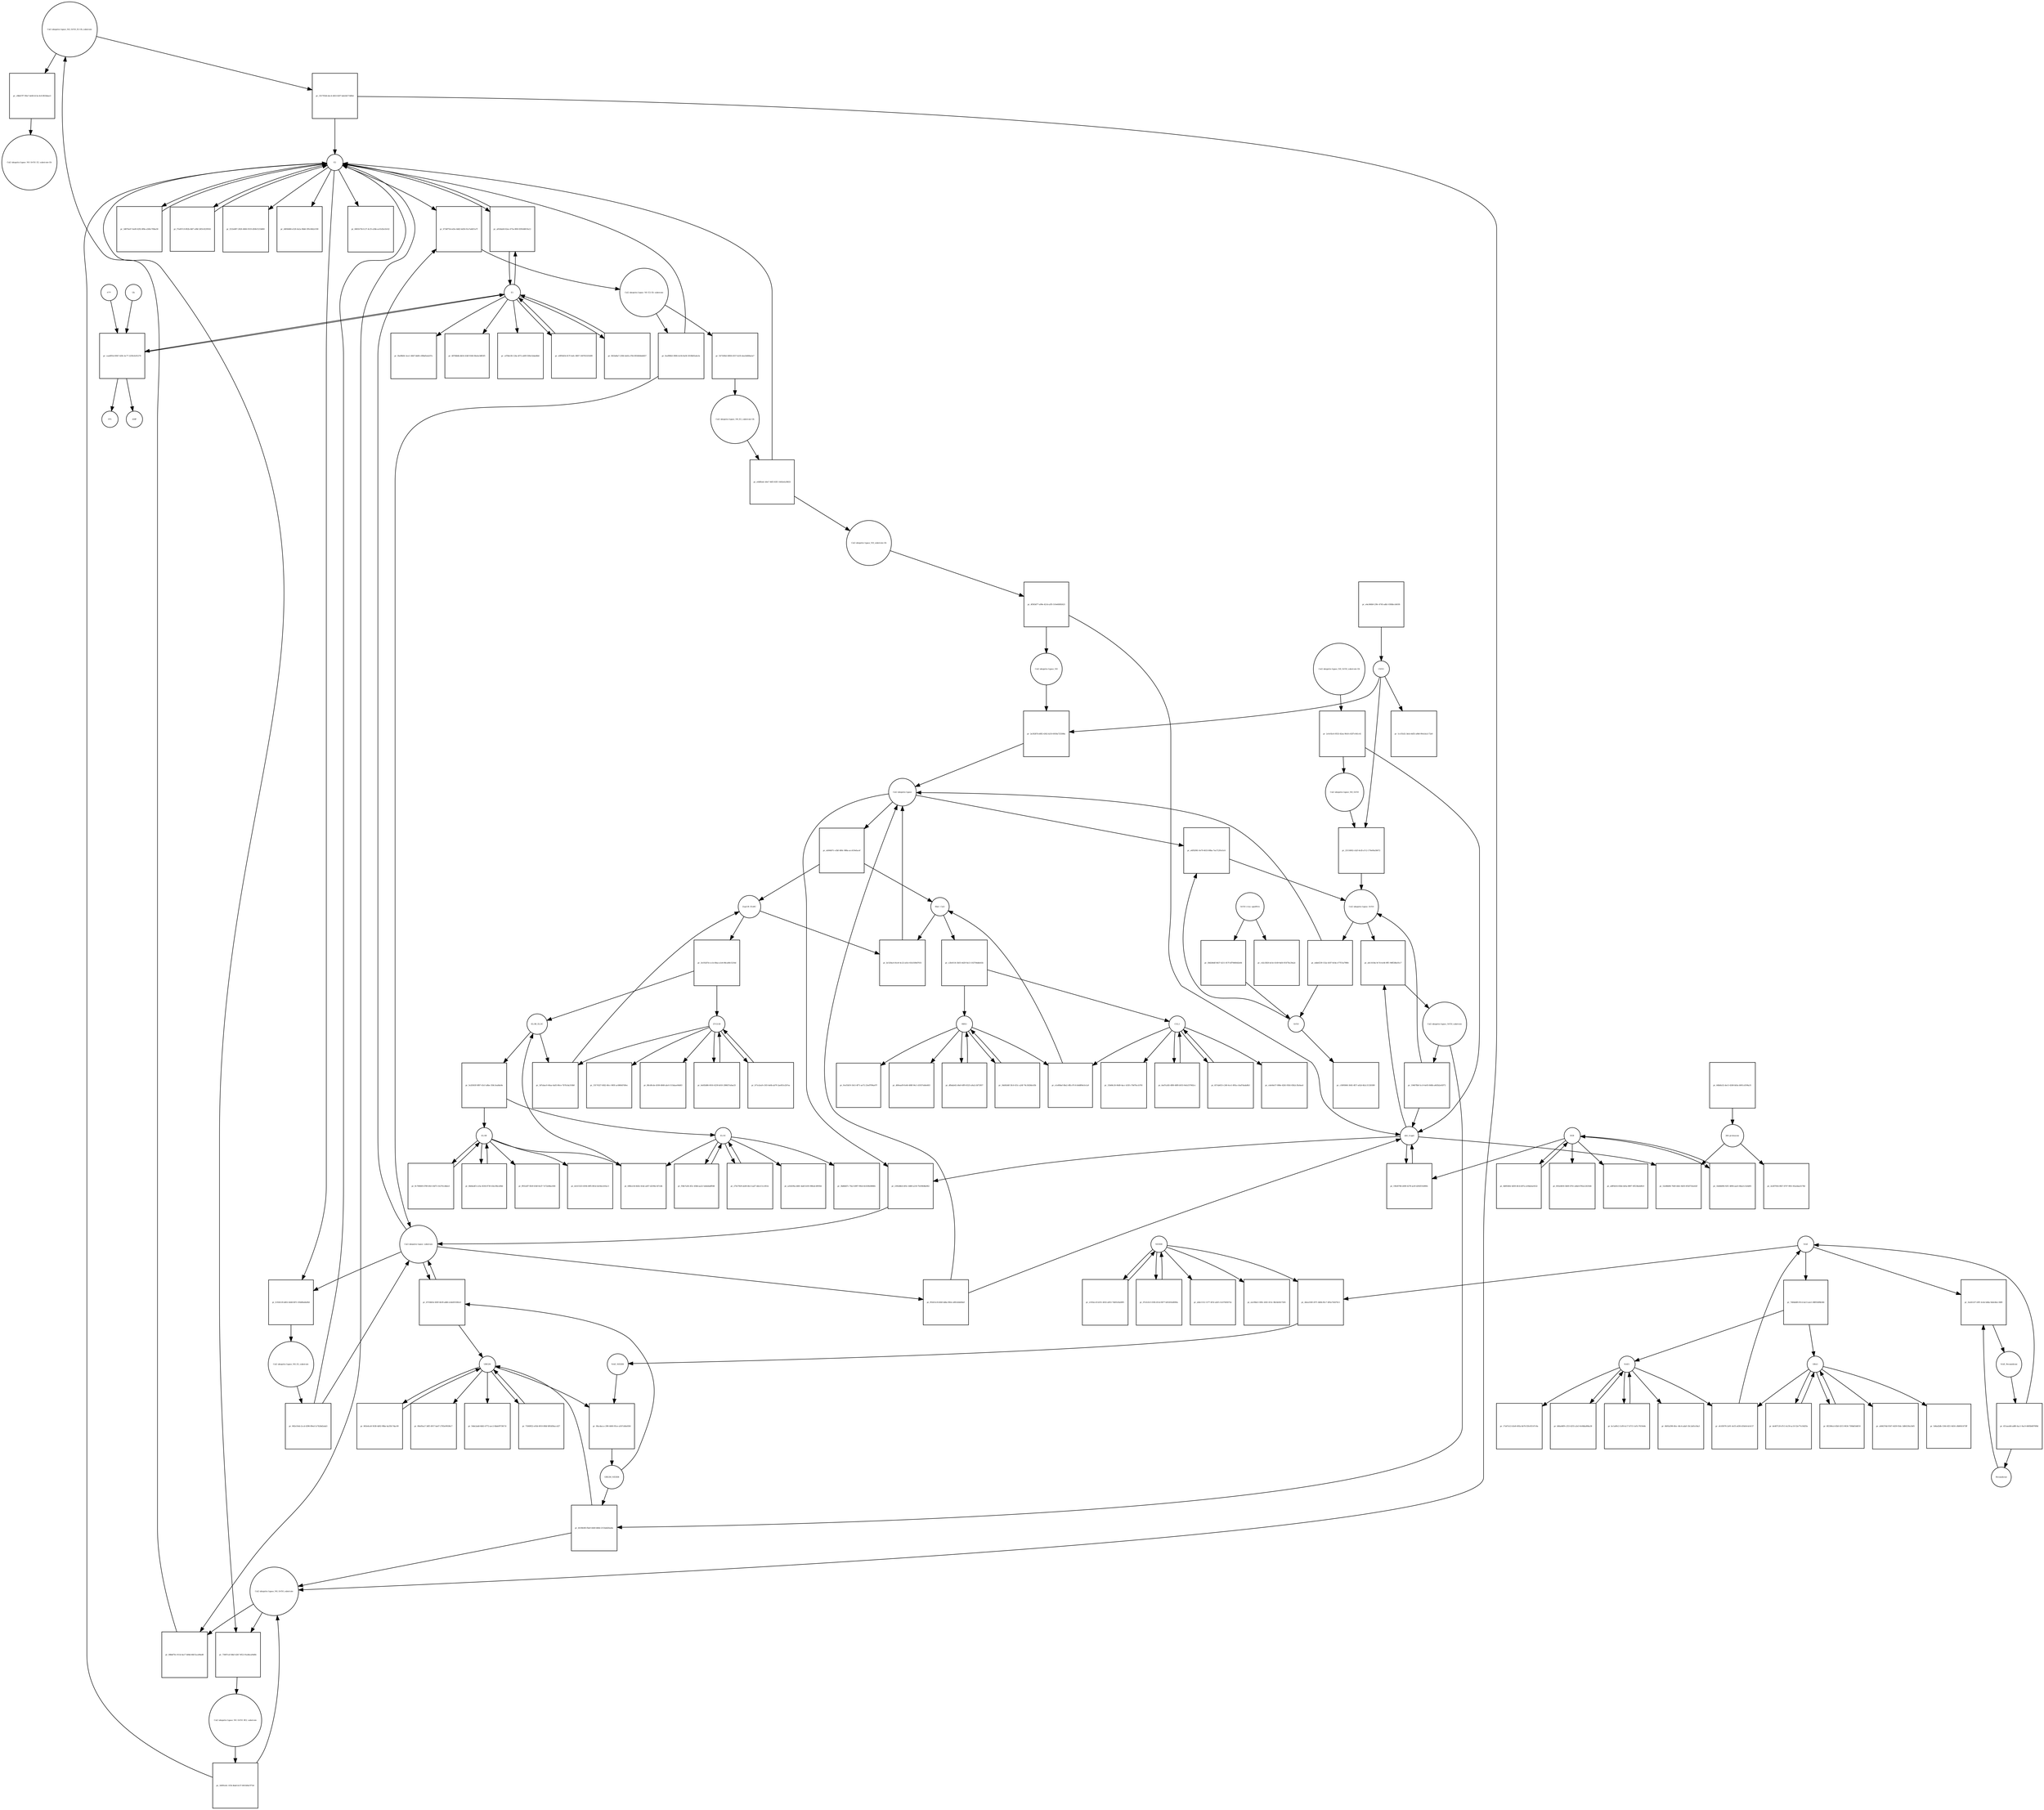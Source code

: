 strict digraph  {
"Cul2 ubiquitin ligase_N8_Orf10_E2-Ub_substrate" [annotation="urn_miriam_ncbiprotein_BCD58762|urn_miriam_hgnc.symbol_UBE2|urn_miriam_hgnc.symbol_ZYG11B|urn_miriam_hgnc.symbol_ELOB|urn_miriam_hgnc.symbol_ELOC|urn_miriam_hgnc.symbol_RBX1|urn_miriam_hgnc.symbol_CUL2|urn_miriam_hgnc.symbol_NEDD8", bipartite=0, cls=complex, fontsize=4, label="Cul2 ubiquitin ligase_N8_Orf10_E2-Ub_substrate", shape=circle];
"pr_c8bb57f7-90a7-4e66-b13a-6cfc961bbae3" [annotation="", bipartite=1, cls=process, fontsize=4, label="pr_c8bb57f7-90a7-4e66-b13a-6cfc961bbae3", shape=square];
"Cul2 ubiquitin ligase_N8_Orf10_E2_substrate-Ub" [annotation="urn_miriam_ncbiprotein_BCD58762|urn_miriam_hgnc.symbol_UBE2|urn_miriam_hgnc.symbol_ZYG11B|urn_miriam_hgnc.symbol_ELOB|urn_miriam_hgnc.symbol_ELOC|urn_miriam_hgnc.symbol_RBX1|urn_miriam_hgnc.symbol_CUL2|urn_miriam_hgnc.symbol_NEDD8", bipartite=0, cls=complex, fontsize=4, label="Cul2 ubiquitin ligase_N8_Orf10_E2_substrate-Ub", shape=circle];
"Cul2 ubiquitin ligase_N8_E2-Ub_substrate" [annotation="urn_miriam_hgnc.symbol_ZYG11B|urn_miriam_hgnc.symbol_RBX1|urn_miriam_hgnc.symbol_ELOB|urn_miriam_hgnc.symbol_ELOC|urn_miriam_hgnc.symbol_CUL2|urn_miriam_hgnc.symbol_NEDD8|urn_miriam_hgnc.symbol_UBE2", bipartite=0, cls=complex, fontsize=4, label="Cul2 ubiquitin ligase_N8_E2-Ub_substrate", shape=circle];
"pr_547160b3-8858-4557-b235-dea5d484a2a7" [annotation="", bipartite=1, cls=process, fontsize=4, label="pr_547160b3-8858-4557-b235-dea5d484a2a7", shape=square];
"Cul2 ubiquitin ligase_N8_E2_substrate-Ub" [annotation="urn_miriam_hgnc.symbol_ZYG11B|urn_miriam_hgnc.symbol_UBE2|urn_miriam_hgnc.symbol_ELOB|urn_miriam_hgnc.symbol_ELOC|urn_miriam_hgnc.symbol_RBX1|urn_miriam_hgnc.symbol_CUL2|urn_miriam_hgnc.symbol_NEDD8", bipartite=0, cls=complex, fontsize=4, label="Cul2 ubiquitin ligase_N8_E2_substrate-Ub", shape=circle];
E2 [annotation="urn_miriam_hgnc.symbol_UBE2", bipartite=0, cls=macromolecule, fontsize=4, label=E2, shape=circle];
"pr_af43dab9-62ee-475a-8f4f-6595d4819a12" [annotation="", bipartite=1, cls=process, fontsize=4, label="pr_af43dab9-62ee-475a-8f4f-6595d4819a12", shape=square];
E1 [annotation="urn_miriam_hgnc.symbol_UBA", bipartite=0, cls=macromolecule, fontsize=4, label=E1, shape=circle];
"pr_caa4f91d-0947-429c-bc77-2259cfe91279" [annotation="", bipartite=1, cls=process, fontsize=4, label="pr_caa4f91d-0947-429c-bc77-2259cfe91279", shape=square];
Ub [annotation="", bipartite=0, cls="simple chemical", fontsize=4, label=Ub, shape=circle];
ATP [annotation="", bipartite=0, cls="simple chemical", fontsize=4, label=ATP, shape=circle];
AMP [annotation="", bipartite=0, cls="simple chemical", fontsize=4, label=AMP, shape=circle];
PPi [annotation="", bipartite=0, cls="simple chemical", fontsize=4, label=PPi, shape=circle];
"Cul2 ubiquitin ligase_substrate" [annotation="urn_miriam_hgnc.symbol_ZYg11B|urn_miriam_hgnc.symbol_ELOB|urn_miriam_hgnc.symbol_ELOC|urn_miriam_hgnc.symbol_RBX1|urn_miriam_hgnc.symbol_CUL2|urn_miriam_hgnc.symbol_NEDD8", bipartite=0, cls=complex, fontsize=4, label="Cul2 ubiquitin ligase_substrate", shape=circle];
"pr_673df75d-ed3e-4dd2-bd36-01a7add31a7f" [annotation="", bipartite=1, cls=process, fontsize=4, label="pr_673df75d-ed3e-4dd2-bd36-01a7add31a7f", shape=square];
"Cul2 ubiquitin ligase_N8_Orf10_substrate" [annotation="urn_miriam_ncbiprotein_BCD58762|urn_miriam_hgnc.symbol_ZYG11B|urn_miriam_hgnc.symbol_ELOB|urn_miriam_hgnc.symbol_ELOC|urn_miriam_hgnc.symbol_RBX1|urn_miriam_hgnc.symbol_CUL2|urn_miriam_hgnc.symbol_NEDD8", bipartite=0, cls=complex, fontsize=4, label="Cul2 ubiquitin ligase_N8_Orf10_substrate", shape=circle];
"pr_08bbf7b1-911d-4a17-b84d-66b7aca90ed8" [annotation="", bipartite=1, cls=process, fontsize=4, label="pr_08bbf7b1-911d-4a17-b84d-66b7aca90ed8", shape=square];
ZYG11B [annotation="urn_miriam_hgnc_HGNC%3A25820", bipartite=0, cls=macromolecule, fontsize=4, label=ZYG11B, shape=circle];
"pr_6efd5d86-0016-4239-b010-298657a0ae25" [annotation="", bipartite=1, cls=process, fontsize=4, label="pr_6efd5d86-0016-4239-b010-298657a0ae25", shape=square];
UBE2M [annotation="urn_miriam_hgnc_HGNC%3A12491", bipartite=0, cls=macromolecule, fontsize=4, label=UBE2M, shape=circle];
"pr_71849f22-e03d-4910-80bf-885d58accd27" [annotation="", bipartite=1, cls=process, fontsize=4, label="pr_71849f22-e03d-4910-80bf-885d58accd27", shape=square];
UBA3 [annotation="urn_miriam_hgnc_HGNC%3A12470", bipartite=0, cls=macromolecule, fontsize=4, label=UBA3, shape=circle];
"pr_de467120-d7c5-4c59-ac10-52e77e10d35e" [annotation="", bipartite=1, cls=process, fontsize=4, label="pr_de467120-d7c5-4c59-ac10-52e77e10d35e", shape=square];
RBX1 [annotation="urn_miriam_hgnc_HGNC%3A9928", bipartite=0, cls=macromolecule, fontsize=4, label=RBX1, shape=circle];
"pr_dfbdab42-d4e9-4ff0-8325-a9a2c3d72957" [annotation="", bipartite=1, cls=process, fontsize=4, label="pr_dfbdab42-d4e9-4ff0-8325-a9a2c3d72957", shape=square];
"Orf10 (+)ss sgmRNA" [annotation=urn_miriam_ncbiprotein_BCD58762, bipartite=0, cls="nucleic acid feature", fontsize=4, label="Orf10 (+)ss sgmRNA", shape=circle];
"pr_58d246df-8437-4211-817f-df76660d2e84" [annotation="", bipartite=1, cls=process, fontsize=4, label="pr_58d246df-8437-4211-817f-df76660d2e84", shape=square];
Orf10 [annotation=urn_miriam_ncbiprotein_BCD58762, bipartite=0, cls=macromolecule, fontsize=4, label=Orf10, shape=circle];
NEDD8 [annotation="urn_miriam_hgnc_HGNC%3A7732", bipartite=0, cls=macromolecule, fontsize=4, label=NEDD8, shape=circle];
"pr_e193ecc8-b351-4032-a853-74491d3a00f5" [annotation="", bipartite=1, cls=process, fontsize=4, label="pr_e193ecc8-b351-4032-a853-74491d3a00f5", shape=square];
NAE1 [annotation="urn_miriam_hgnc_HGNC%3A621", bipartite=0, cls=macromolecule, fontsize=4, label=NAE1, shape=circle];
"pr_b6ba46f9-c253-4255-a3e3-0e9dba80ba38" [annotation="", bipartite=1, cls=process, fontsize=4, label="pr_b6ba46f9-c253-4255-a3e3-0e9dba80ba38", shape=square];
ELOC [annotation="urn_miriam_hgnc_HGNC%3A11617", bipartite=0, cls=macromolecule, fontsize=4, label=ELOC, shape=circle];
"pr_f58e7a36-2f2c-458d-aa22-5a8a8abfffd6" [annotation="", bipartite=1, cls=process, fontsize=4, label="pr_f58e7a36-2f2c-458d-aa22-5a8a8abfffd6", shape=square];
ELOB [annotation="urn_miriam_hgnc_HGNC%3A11619", bipartite=0, cls=macromolecule, fontsize=4, label=ELOB, shape=circle];
"pr_9c700669-4789-49c5-8d73-1fa701cdbee3" [annotation="", bipartite=1, cls=process, fontsize=4, label="pr_9c700669-4789-49c5-8d73-1fa701cdbee3", shape=square];
"pr_3d876e47-0a49-4292-8f8a-a566c7f4ba58" [annotation="", bipartite=1, cls=process, fontsize=4, label="pr_3d876e47-0a49-4292-8f8a-a566c7f4ba58", shape=square];
"pr_e0f95d54-817f-4efc-8007-160783335499" [annotation="", bipartite=1, cls=process, fontsize=4, label="pr_e0f95d54-817f-4efc-8007-160783335499", shape=square];
DUB [annotation="urn_miriam_hgnc.symbol_DUB", bipartite=0, cls=macromolecule, fontsize=4, label=DUB, shape=circle];
"pr_1b44b694-92f1-4894-aae5-66ae1c5e4d05" [annotation="", bipartite=1, cls=process, fontsize=4, label="pr_1b44b694-92f1-4894-aae5-66ae1c5e4d05", shape=square];
CUL2 [annotation="urn_miriam_hgnc_HGNC%3A2552", bipartite=0, cls=macromolecule, fontsize=4, label=CUL2, shape=circle];
"pr_6ed7a3d5-4f80-48f0-b933-9efa537062cc" [annotation="", bipartite=1, cls=process, fontsize=4, label="pr_6ed7a3d5-4f80-48f0-b933-9efa537062cc", shape=square];
"pr_b71e2ea9-c503-4e6b-ab79-2ae851e2b7ea" [annotation="", bipartite=1, cls=process, fontsize=4, label="pr_b71e2ea9-c503-4e6b-ab79-2ae851e2b7ea", shape=square];
"pr_843e6ce8-5638-4d02-98be-ba35fc7dac00" [annotation="", bipartite=1, cls=process, fontsize=4, label="pr_843e6ce8-5638-4d02-98be-ba35fc7dac00", shape=square];
"pr_8f2384cd-45bf-4315-9634-730bbf3d4f10" [annotation="", bipartite=1, cls=process, fontsize=4, label="pr_8f2384cd-45bf-4315-9634-730bbf3d4f10", shape=square];
"pr_34d45d4f-3fc6-431c-a24f-76c3628dcd3b" [annotation="", bipartite=1, cls=process, fontsize=4, label="pr_34d45d4f-3fc6-431c-a24f-76c3628dcd3b", shape=square];
"pr_07e5c0c5-03f4-451d-9677-b05203e8090a" [annotation="", bipartite=1, cls=process, fontsize=4, label="pr_07e5c0c5-03f4-451d-9677-b05203e8090a", shape=square];
"pr_bc1a69c2-3cf8-4c17-b715-1ef1c7619e8e" [annotation="", bipartite=1, cls=process, fontsize=4, label="pr_bc1a69c2-3cf8-4c17-b715-1ef1c7619e8e", shape=square];
"pr_27b17829-ab38-46c3-aaf7-ddce11cc851e" [annotation="", bipartite=1, cls=process, fontsize=4, label="pr_27b17829-ab38-46c3-aaf7-ddce11cc851e", shape=square];
"pr_6b0da4f3-ce5a-4536-8730-43ecf8ecdf4d" [annotation="", bipartite=1, cls=process, fontsize=4, label="pr_6b0da4f3-ce5a-4536-8730-43ecf8ecdf4d", shape=square];
"pr_f7a067c9-892b-4bf7-a9bf-26f3c8239502" [annotation="", bipartite=1, cls=process, fontsize=4, label="pr_f7a067c9-892b-4bf7-a9bf-26f3c8239502", shape=square];
"pr_841bd4a7-2384-4e64-a784-8934844dd457" [annotation="", bipartite=1, cls=process, fontsize=4, label="pr_841bd4a7-2384-4e64-a784-8934844dd457", shape=square];
"pr_4bf8340e-4d59-4fcb-b97a-a184afae4522" [annotation="", bipartite=1, cls=process, fontsize=4, label="pr_4bf8340e-4d59-4fcb-b97a-a184afae4522", shape=square];
"pr_657ab653-c240-4ce1-805a-c0ad7dada8b3" [annotation="", bipartite=1, cls=process, fontsize=4, label="pr_657ab653-c240-4ce1-805a-c0ad7dada8b3", shape=square];
"pr_e4e346b9-239c-4745-adb1-03fdbccb81f6" [annotation="", bipartite=1, cls=process, fontsize=4, label="pr_e4e346b9-239c-4745-adb1-03fdbccb81f6", shape=square];
CSN5 [annotation="", bipartite=0, cls=complex, fontsize=4, label=CSN5, shape=circle];
"pr_44bbfa52-dec5-4268-bb5a-b901cd196a31" [annotation="", bipartite=1, cls=process, fontsize=4, label="pr_44bbfa52-dec5-4268-bb5a-b901cd196a31", shape=square];
"26S-proteasom" [annotation="urn_miriam_obo.go_GO%3A0000502", bipartite=0, cls=complex, fontsize=4, label="26S-proteasom", shape=circle];
NAE_Pevonedistat [annotation="urn_miriam_obo.chebi_CHEBI%3A145535|urn_miriam_hgnc.symbol_NAE1|urn_miriam_hgnc.symbol_UBA3", bipartite=0, cls=complex, fontsize=4, label=NAE_Pevonedistat, shape=circle];
"pr_451aea8d-ad80-4ac1-9ac9-4685b6870f8d" [annotation="", bipartite=1, cls=process, fontsize=4, label="pr_451aea8d-ad80-4ac1-9ac9-4685b6870f8d", shape=square];
Pevonedistat [annotation="urn_miriam_obo.chebi_CHEBI%3A145535", bipartite=0, cls="simple chemical", fontsize=4, label=Pevonedistat, shape=circle];
NAE [annotation="urn_miriam_hgnc.symbol_NAE1|urn_miriam_hgnc.symbol_UBA3", bipartite=0, cls=complex, fontsize=4, label=NAE, shape=circle];
"pr_7484dd85-ffc4-4a13-aee1-88f054f8b366" [annotation="", bipartite=1, cls=process, fontsize=4, label="pr_7484dd85-ffc4-4a13-aee1-88f054f8b366", shape=square];
ELOB_ELOC [annotation="urn_miriam_hgnc.symbol_ELOB|urn_miriam_hgnc.symbol_ELOC", bipartite=0, cls=complex, fontsize=4, label=ELOB_ELOC, shape=circle];
"pr_5e28363f-8f87-43cf-a8be-358c3ea8de9e" [annotation="", bipartite=1, cls=process, fontsize=4, label="pr_5e28363f-8f87-43cf-a8be-358c3ea8de9e", shape=square];
Zyg11B_EloBC [annotation="urn_miriam_hgnc.symbol_ZYG11B|urn_miriam_hgnc.symbol_ELOB|urn_miriam_hgnc.symbol_ELOC", bipartite=0, cls=complex, fontsize=4, label=Zyg11B_EloBC, shape=circle];
"pr_3e192d7d-cccb-49aa-a1e6-86ca80c5216d" [annotation="", bipartite=1, cls=process, fontsize=4, label="pr_3e192d7d-cccb-49aa-a1e6-86ca80c5216d", shape=square];
"Cul2 ubiquitin ligase_N8_substrate-Ub" [annotation="urn_miriam_hgnc.symbol_ZYG11B|urn_miriam_hgnc.symbol_ELOB|urn_miriam_hgnc.symbol_ELOC|urn_miriam_hgnc.symbol_RBX1|urn_miriam_hgnc.symbol_CUL2|urn_miriam_hgnc.symbol_NEDD8", bipartite=0, cls=complex, fontsize=4, label="Cul2 ubiquitin ligase_N8_substrate-Ub", shape=circle];
"pr_4f583d77-a99e-421d-a3f5-510e6fd92623" [annotation="", bipartite=1, cls=process, fontsize=4, label="pr_4f583d77-a99e-421d-a3f5-510e6fd92623", shape=square];
"Cul2 ubiquitin ligase_N8" [annotation="urn_miriam_hgnc.symbol_ZYG11B|urn_miriam_hgnc.symbol_ELOB|urn_miriam_hgnc.symbol_ELOC|urn_miriam_hgnc.symbol_RBX1|urn_miriam_hgnc.symbol_CUL2|urn_miriam_hgnc.symbol_NEDD8", bipartite=0, cls=complex, fontsize=4, label="Cul2 ubiquitin ligase_N8", shape=circle];
ubit_traget [annotation="", bipartite=0, cls=macromolecule, fontsize=4, label=ubit_traget, shape=circle];
"pr_f93d12c8-b5b9-4dba-982e-a981e6dd2bef" [annotation="", bipartite=1, cls=process, fontsize=4, label="pr_f93d12c8-b5b9-4dba-982e-a981e6dd2bef", shape=square];
"Cul2 ubiquitin ligase" [annotation="urn_miriam_hgnc.symbol_RBX1|urn_miriam_hgnc.symbol_CUL2|urn_miriam_hgnc.symbol_ZYG11B|urn_miriam_hgnc.symbol_ELOB|urn_miriam_hgnc.symbol_ELOC", bipartite=0, cls=complex, fontsize=4, label="Cul2 ubiquitin ligase", shape=circle];
"Cul2 ubiquitin ligase_N8_Orf10_substrate-Ub" [annotation="urn_miriam_ncbiprotein_BCD58762|urn_miriam_hgnc.symbol_ZYG11B|urn_miriam_hgnc.symbol_ELOB|urn_miriam_hgnc.symbol_ELOC|urn_miriam_hgnc.symbol_RBX1|urn_miriam_hgnc.symbol_CUL2|urn_miriam_hgnc.symbol_NEDD8", bipartite=0, cls=complex, fontsize=4, label="Cul2 ubiquitin ligase_N8_Orf10_substrate-Ub", shape=circle];
"pr_2c0c92c6-9553-42ea-90c8-c02f7c041c41" [annotation="", bipartite=1, cls=process, fontsize=4, label="pr_2c0c92c6-9553-42ea-90c8-c02f7c041c41", shape=square];
"Cul2 ubiquitin ligase_N8_Orf10" [annotation="urn_miriam_hgnc.symbol_ZYG11B|urn_miriam_hgnc.symbol_ELOB|urn_miriam_hgnc.symbol_ELOC|urn_miriam_hgnc.symbol_RBX1|urn_miriam_hgnc.symbol_CUL2|urn_miriam_hgnc.symbol_NEDD8|urn_miriam_ncbiprotein_BCD58762", bipartite=0, cls=complex, fontsize=4, label="Cul2 ubiquitin ligase_N8_Orf10", shape=circle];
"Cul2 ubiquitin ligase_Orf10_substrate" [annotation="urn_miriam_ncbiprotein_BCD58762|urn_miriam_hgnc.symbol_ZYg11B|urn_miriam_hgnc.symbol_ELOB|urn_miriam_hgnc.symbol_ELOC|urn_miriam_hgnc.symbol_RBX1|urn_miriam_hgnc.symbol_CUL2", bipartite=0, cls=complex, fontsize=4, label="Cul2 ubiquitin ligase_Orf10_substrate", shape=circle];
"pr_19467fb8-5cc9-4e93-848b-a463b2e45f72" [annotation="", bipartite=1, cls=process, fontsize=4, label="pr_19467fb8-5cc9-4e93-848b-a463b2e45f72", shape=square];
"Cul2 ubiquitin ligase_Orf10" [annotation="urn_miriam_ncbiprotein_BCD58762|urn_miriam_hgnc.symbol_ZYG11B|urn_miriam_hgnc.symbol_ELOB|urn_miriam_hgnc.symbol_ELOC|urn_miriam_hgnc.symbol_RBX1|urn_miriam_hgnc.symbol_CUL2", bipartite=0, cls=complex, fontsize=4, label="Cul2 ubiquitin ligase_Orf10", shape=circle];
"pr_23116002-cb2f-4cd5-a7c2-170e00a58472" [annotation="", bipartite=1, cls=process, fontsize=4, label="pr_23116002-cb2f-4cd5-a7c2-170e00a58472", shape=square];
"pr_eddef239-152a-4187-8c8a-e77f15a798fe" [annotation="", bipartite=1, cls=process, fontsize=4, label="pr_eddef239-152a-4187-8c8a-e77f15a798fe", shape=square];
"pr_2e30287d-d0f2-4362-b210-6930a725308a" [annotation="", bipartite=1, cls=process, fontsize=4, label="pr_2e30287d-d0f2-4362-b210-6930a725308a", shape=square];
"pr_eb94407c-e3bf-480c-988a-acc419efacef" [annotation="", bipartite=1, cls=process, fontsize=4, label="pr_eb94407c-e3bf-480c-988a-acc419efacef", shape=square];
Rbx1_Cul2 [annotation="urn_miriam_hgnc.symbol_RBX1|urn_miriam_hgnc.symbol_CUL2", bipartite=0, cls=complex, fontsize=4, label=Rbx1_Cul2, shape=circle];
"pr_e0d0fa4c-b0e7-46f3-83f1-5445efa39833" [annotation="", bipartite=1, cls=process, fontsize=4, label="pr_e0d0fa4c-b0e7-46f3-83f1-5445efa39833", shape=square];
"Cul2 ubiquitin ligase_N8_E2_substrate" [annotation="urn_miriam_hgnc.symbol_ZYG11B|urn_miriam_hgnc.symbol_ELOB|urn_miriam_hgnc.symbol_ELOC|urn_miriam_hgnc.symbol_RBX1|urn_miriam_hgnc.symbol_CUL2|urn_miriam_hgnc.symbol_NEDD8", bipartite=0, cls=complex, fontsize=4, label="Cul2 ubiquitin ligase_N8_E2_substrate", shape=circle];
"pr_062e10eb-2ccd-4396-89ed-3c7b2bd2ada5" [annotation="", bipartite=1, cls=process, fontsize=4, label="pr_062e10eb-2ccd-4396-89ed-3c7b2bd2ada5", shape=square];
"Cul2 ubiquitin ligase_N8_Orf10_0E2_substrate" [annotation="urn_miriam_ncbiprotein_BCD58762|urn_miriam_hgnc.symbol_ZYG11B|urn_miriam_hgnc.symbol_ELOB|urn_miriam_hgnc.symbol_ELOC|urn_miriam_hgnc.symbol_RBX1|urn_miriam_hgnc.symbol_CUL2|urn_miriam_hgnc.symbol_NEDD8|urn_miriam_hgnc.symbol_UBE2", bipartite=0, cls=complex, fontsize=4, label="Cul2 ubiquitin ligase_N8_Orf10_0E2_substrate", shape=circle];
"pr_34991e0c-1f34-4ba8-b137-803349a7f72d" [annotation="", bipartite=1, cls=process, fontsize=4, label="pr_34991e0c-1f34-4ba8-b137-803349a7f72d", shape=square];
"pr_c2fe0116-3b55-4429-9a13-102704dde41b" [annotation="", bipartite=1, cls=process, fontsize=4, label="pr_c2fe0116-3b55-4429-9a13-102704dde41b", shape=square];
"pr_19b30766-e690-4278-ae3f-d292f31b900c" [annotation="", bipartite=1, cls=process, fontsize=4, label="pr_19b30766-e690-4278-ae3f-d292f31b900c", shape=square];
"pr_fea996b5-9006-4c04-8a58-3018b05a4e3e" [annotation="", bipartite=1, cls=process, fontsize=4, label="pr_fea996b5-9006-4c04-8a58-3018b05a4e3e", shape=square];
"pr_331791b6-dec4-4453-82f7-beb3d1734fb4" [annotation="", bipartite=1, cls=process, fontsize=4, label="pr_331791b6-dec4-4453-82f7-beb3d1734fb4", shape=square];
"pr_52e88d06-7649-44b1-8d35-0f3d755ee62f" [annotation="", bipartite=1, cls=process, fontsize=4, label="pr_52e88d06-7649-44b1-8d35-0f3d755ee62f", shape=square];
"pr_33174327-6fd2-40cc-985f-ac6860d7d9ec" [annotation="", bipartite=1, cls=process, fontsize=4, label="pr_33174327-6fd2-40cc-985f-ac6860d7d9ec", shape=square];
"pr_88cd0cde-d108-4848-abc6-515daae04d63" [annotation="", bipartite=1, cls=process, fontsize=4, label="pr_88cd0cde-d108-4848-abc6-515daae04d63", shape=square];
"pr_08a05ea7-3df5-4917-ba47-2783e99186c7" [annotation="", bipartite=1, cls=process, fontsize=4, label="pr_08a05ea7-3df5-4917-ba47-2783e99186c7", shape=square];
"pr_54de2add-6db3-4772-aec2-6bdef973817d" [annotation="", bipartite=1, cls=process, fontsize=4, label="pr_54de2add-6db3-4772-aec2-6bdef973817d", shape=square];
"pr_a64637dd-9347-4439-93dc-3d84330a1b05" [annotation="", bipartite=1, cls=process, fontsize=4, label="pr_a64637dd-9347-4439-93dc-3d84330a1b05", shape=square];
"pr_5d4ad2db-1364-4f21-8d16-c8bf641473ff" [annotation="", bipartite=1, cls=process, fontsize=4, label="pr_5d4ad2db-1364-4f21-8d16-c8bf641473ff", shape=square];
"pr_9cef3d19-18c5-4f71-ae72-23ed7f94a47f" [annotation="", bipartite=1, cls=process, fontsize=4, label="pr_9cef3d19-18c5-4f71-ae72-23ed7f94a47f", shape=square];
"pr_d69eaef9-fe46-488f-94c1-d1937eb6e603" [annotation="", bipartite=1, cls=process, fontsize=4, label="pr_d69eaef9-fe46-488f-94c1-d1937eb6e603", shape=square];
"pr_c42c3820-dc5e-4149-9af4-931f7bc29a2e" [annotation="", bipartite=1, cls=process, fontsize=4, label="pr_c42c3820-dc5e-4149-9af4-931f7bc29a2e", shape=square];
"pr_c5895840-3645-4f57-a62d-4b2c31320389" [annotation="", bipartite=1, cls=process, fontsize=4, label="pr_c5895840-3645-4f57-a62d-4b2c31320389", shape=square];
"pr_a6dc1312-1277-4f32-a42f-c5c67045672e" [annotation="", bipartite=1, cls=process, fontsize=4, label="pr_a6dc1312-1277-4f32-a42f-c5c67045672e", shape=square];
"pr_eecf84e3-309c-4361-815c-98c8e0417265" [annotation="", bipartite=1, cls=process, fontsize=4, label="pr_eecf84e3-309c-4361-815c-98c8e0417265", shape=square];
"pr_4b93a598-4fec-44c4-ada0-18c2a81e54a3" [annotation="", bipartite=1, cls=process, fontsize=4, label="pr_4b93a598-4fec-44c4-ada0-18c2a81e54a3", shape=square];
"pr_17a67a12-b3e8-493a-bb76-f20c65147c8a" [annotation="", bipartite=1, cls=process, fontsize=4, label="pr_17a67a12-b3e8-493a-bb76-f20c65147c8a", shape=square];
"pr_a25d1f6a-d481-4abf-b105-98fa4c4993b1" [annotation="", bipartite=1, cls=process, fontsize=4, label="pr_a25d1f6a-d481-4abf-b105-98fa4c4993b1", shape=square];
"pr_3bd8d47c-70a3-4997-99e4-8c630b3886fe" [annotation="", bipartite=1, cls=process, fontsize=4, label="pr_3bd8d47c-70a3-4997-99e4-8c630b3886fe", shape=square];
"pr_ff03cdf7-fb59-454f-8cd7-7e72e68ac836" [annotation="", bipartite=1, cls=process, fontsize=4, label="pr_ff03cdf7-fb59-454f-8cd7-7e72e68ac836", shape=square];
"pr_dc415323-4594-49f5-861d-4e56ecd1fac3" [annotation="", bipartite=1, cls=process, fontsize=4, label="pr_dc415323-4594-49f5-861d-4e56ecd1fac3", shape=square];
"pr_f232e887-2820-4666-9319-d50b1521b860" [annotation="", bipartite=1, cls=process, fontsize=4, label="pr_f232e887-2820-4666-9319-d50b1521b860", shape=square];
"pr_d4f40d66-e520-4e2a-9bb6-5f9c44b2c938" [annotation="", bipartite=1, cls=process, fontsize=4, label="pr_d4f40d66-e520-4e2a-9bb6-5f9c44b2c938", shape=square];
"pr_f4a96b9c-bce1-48d7-bb06-c89bd5edc87e" [annotation="", bipartite=1, cls=process, fontsize=4, label="pr_f4a96b9c-bce1-48d7-bb06-c89bd5edc87e", shape=square];
"pr_487fdb6b-db54-43df-9346-84e4e34ff2f5" [annotation="", bipartite=1, cls=process, fontsize=4, label="pr_487fdb6b-db54-43df-9346-84e4e34ff2f5", shape=square];
"pr_855e4818-3b69-4761-a4bd-6782a1263546" [annotation="", bipartite=1, cls=process, fontsize=4, label="pr_855e4818-3b69-4761-a4bd-6782a1263546", shape=square];
"pr_a6ff4416-83b4-4d5a-8897-5ff238a4d9c0" [annotation="", bipartite=1, cls=process, fontsize=4, label="pr_a6ff4416-83b4-4d5a-8897-5ff238a4d9c0", shape=square];
"pr_cde44e57-088e-42b5-93b5-83b2c3fa0aed" [annotation="", bipartite=1, cls=process, fontsize=4, label="pr_cde44e57-088e-42b5-93b5-83b2c3fa0aed", shape=square];
"pr_15b68c26-06d9-4acc-b35f-c7b67bccb781" [annotation="", bipartite=1, cls=process, fontsize=4, label="pr_15b68c26-06d9-4acc-b35f-c7b67bccb781", shape=square];
"pr_1ccf1b32-3dcb-4d55-a9b0-99cb3a1c72e0" [annotation="", bipartite=1, cls=process, fontsize=4, label="pr_1ccf1b32-3dcb-4d55-a9b0-99cb3a1c72e0", shape=square];
"pr_2e287054-0fb7-4707-9f41-83a2daa5178d" [annotation="", bipartite=1, cls=process, fontsize=4, label="pr_2e287054-0fb7-4707-9f41-83a2daa5178d", shape=square];
NAE_NEDD8 [annotation="urn_miriam_hgnc.symbol_NEDD8|urn_miriam_hgnc.symbol_NAE1|urn_miriam_hgnc.symbol_UBA3", bipartite=0, cls=complex, fontsize=4, label=NAE_NEDD8, shape=circle];
"pr_0facdaca-c390-4460-95ce-a547cb8a03fd" [annotation="", bipartite=1, cls=process, fontsize=4, label="pr_0facdaca-c390-4460-95ce-a547cb8a03fd", shape=square];
UBE2M_NEDD8 [annotation="urn_miriam_hgnc.symbol_UBE2M|urn_miriam_hgnc.symbol_NEDD8", bipartite=0, cls=complex, fontsize=4, label=UBE2M_NEDD8, shape=circle];
"pr_e6f92981-0e79-4633-80ba-7ea71291e5c6" [annotation="", bipartite=1, cls=process, fontsize=4, label="pr_e6f92981-0e79-4633-80ba-7ea71291e5c6", shape=square];
"pr_44ea2349-2971-4b0b-85c7-495a726470c5" [annotation="", bipartite=1, cls=process, fontsize=4, label="pr_44ea2349-2971-4b0b-85c7-495a726470c5", shape=square];
"pr_3a2d1227-e9f1-4c4e-bdba-9a6e4bcc36f8" [annotation="", bipartite=1, cls=process, fontsize=4, label="pr_3a2d1227-e9f1-4c4e-bdba-9a6e4bcc36f8", shape=square];
"pr_efc83076-2e91-4e55-a636-d18e9c4c0c57" [annotation="", bipartite=1, cls=process, fontsize=4, label="pr_efc83076-2e91-4e55-a636-d18e9c4c0c57", shape=square];
"pr_3d7abac0-46aa-4a83-86ce-7b7b1da310b8" [annotation="", bipartite=1, cls=process, fontsize=4, label="pr_3d7abac0-46aa-4a83-86ce-7b7b1da310b8", shape=square];
"pr_fdfbce34-8d3e-41de-ad57-d2394c347cdb" [annotation="", bipartite=1, cls=process, fontsize=4, label="pr_fdfbce34-8d3e-41de-ad57-d2394c347cdb", shape=square];
"pr_bc520ac6-8ce0-4c22-a41e-61b3180d7031" [annotation="", bipartite=1, cls=process, fontsize=4, label="pr_bc520ac6-8ce0-4c22-a41e-61b3180d7031", shape=square];
"pr_2392d8e4-405c-4480-a218-7b1f6fd8a962" [annotation="", bipartite=1, cls=process, fontsize=4, label="pr_2392d8e4-405c-4480-a218-7b1f6fd8a962", shape=square];
"pr_b753b63e-683f-4b39-adb6-e2de835382e3" [annotation="", bipartite=1, cls=process, fontsize=4, label="pr_b753b63e-683f-4b39-adb6-e2de835382e3", shape=square];
"pr_a6c1618a-9c7d-4c46-9ff1-96ff28bc81c7" [annotation="", bipartite=1, cls=process, fontsize=4, label="pr_a6c1618a-9c7d-4c46-9ff1-96ff28bc81c7", shape=square];
"pr_b518b383-fba9-4440-b66d-2153abd3ea6a" [annotation="", bipartite=1, cls=process, fontsize=4, label="pr_b518b383-fba9-4440-b66d-2153abd3ea6a", shape=square];
"pr_fc924129-dd52-4448-807c-65b80abfaf6d" [annotation="", bipartite=1, cls=process, fontsize=4, label="pr_fc924129-dd52-4448-807c-65b80abfaf6d", shape=square];
"pr_73087cef-68ef-42b7-9f22-91a4bca04d9c" [annotation="", bipartite=1, cls=process, fontsize=4, label="pr_73087cef-68ef-42b7-9f22-91a4bca04d9c", shape=square];
"pr_e1e80bef-8be2-4ffa-87c6-b6d8f4e5e1a9" [annotation="", bipartite=1, cls=process, fontsize=4, label="pr_e1e80bef-8be2-4ffa-87c6-b6d8f4e5e1a9", shape=square];
"pr_cd7b6c06-124a-4f72-a409-500e32dad4b4" [annotation="", bipartite=1, cls=process, fontsize=4, label="pr_cd7b6c06-124a-4f72-a409-500e32dad4b4", shape=square];
"pr_6681b756-fc37-4c35-a5bb-ac41d3a1b142" [annotation="", bipartite=1, cls=process, fontsize=4, label="pr_6681b756-fc37-4c35-a5bb-ac41d3a1b142", shape=square];
"Cul2 ubiquitin ligase_N8_Orf10_E2-Ub_substrate" -> "pr_c8bb57f7-90a7-4e66-b13a-6cfc961bbae3"  [annotation="", interaction_type=consumption];
"Cul2 ubiquitin ligase_N8_Orf10_E2-Ub_substrate" -> "pr_331791b6-dec4-4453-82f7-beb3d1734fb4"  [annotation="", interaction_type=consumption];
"pr_c8bb57f7-90a7-4e66-b13a-6cfc961bbae3" -> "Cul2 ubiquitin ligase_N8_Orf10_E2_substrate-Ub"  [annotation="", interaction_type=production];
"Cul2 ubiquitin ligase_N8_E2-Ub_substrate" -> "pr_547160b3-8858-4557-b235-dea5d484a2a7"  [annotation="", interaction_type=consumption];
"Cul2 ubiquitin ligase_N8_E2-Ub_substrate" -> "pr_fea996b5-9006-4c04-8a58-3018b05a4e3e"  [annotation="", interaction_type=consumption];
"pr_547160b3-8858-4557-b235-dea5d484a2a7" -> "Cul2 ubiquitin ligase_N8_E2_substrate-Ub"  [annotation="", interaction_type=production];
"Cul2 ubiquitin ligase_N8_E2_substrate-Ub" -> "pr_e0d0fa4c-b0e7-46f3-83f1-5445efa39833"  [annotation="", interaction_type=consumption];
E2 -> "pr_af43dab9-62ee-475a-8f4f-6595d4819a12"  [annotation="", interaction_type=consumption];
E2 -> "pr_673df75d-ed3e-4dd2-bd36-01a7add31a7f"  [annotation="", interaction_type=consumption];
E2 -> "pr_08bbf7b1-911d-4a17-b84d-66b7aca90ed8"  [annotation="", interaction_type=consumption];
E2 -> "pr_3d876e47-0a49-4292-8f8a-a566c7f4ba58"  [annotation="", interaction_type=consumption];
E2 -> "pr_f7a067c9-892b-4bf7-a9bf-26f3c8239502"  [annotation="", interaction_type=consumption];
E2 -> "pr_f232e887-2820-4666-9319-d50b1521b860"  [annotation="", interaction_type=consumption];
E2 -> "pr_d4f40d66-e520-4e2a-9bb6-5f9c44b2c938"  [annotation="", interaction_type=consumption];
E2 -> "pr_fc924129-dd52-4448-807c-65b80abfaf6d"  [annotation="", interaction_type=consumption];
E2 -> "pr_73087cef-68ef-42b7-9f22-91a4bca04d9c"  [annotation="", interaction_type=consumption];
E2 -> "pr_6681b756-fc37-4c35-a5bb-ac41d3a1b142"  [annotation="", interaction_type=consumption];
"pr_af43dab9-62ee-475a-8f4f-6595d4819a12" -> E2  [annotation="", interaction_type=production];
"pr_af43dab9-62ee-475a-8f4f-6595d4819a12" -> E1  [annotation="", interaction_type=production];
E1 -> "pr_af43dab9-62ee-475a-8f4f-6595d4819a12"  [annotation="", interaction_type=consumption];
E1 -> "pr_caa4f91d-0947-429c-bc77-2259cfe91279"  [annotation="", interaction_type=consumption];
E1 -> "pr_e0f95d54-817f-4efc-8007-160783335499"  [annotation="", interaction_type=consumption];
E1 -> "pr_841bd4a7-2384-4e64-a784-8934844dd457"  [annotation="", interaction_type=consumption];
E1 -> "pr_f4a96b9c-bce1-48d7-bb06-c89bd5edc87e"  [annotation="", interaction_type=consumption];
E1 -> "pr_487fdb6b-db54-43df-9346-84e4e34ff2f5"  [annotation="", interaction_type=consumption];
E1 -> "pr_cd7b6c06-124a-4f72-a409-500e32dad4b4"  [annotation="", interaction_type=consumption];
"pr_caa4f91d-0947-429c-bc77-2259cfe91279" -> E1  [annotation="", interaction_type=production];
"pr_caa4f91d-0947-429c-bc77-2259cfe91279" -> AMP  [annotation="", interaction_type=production];
"pr_caa4f91d-0947-429c-bc77-2259cfe91279" -> PPi  [annotation="", interaction_type=production];
Ub -> "pr_caa4f91d-0947-429c-bc77-2259cfe91279"  [annotation="", interaction_type=consumption];
ATP -> "pr_caa4f91d-0947-429c-bc77-2259cfe91279"  [annotation="", interaction_type=consumption];
"Cul2 ubiquitin ligase_substrate" -> "pr_673df75d-ed3e-4dd2-bd36-01a7add31a7f"  [annotation="", interaction_type=consumption];
"Cul2 ubiquitin ligase_substrate" -> "pr_f93d12c8-b5b9-4dba-982e-a981e6dd2bef"  [annotation="", interaction_type=consumption];
"Cul2 ubiquitin ligase_substrate" -> "pr_b753b63e-683f-4b39-adb6-e2de835382e3"  [annotation="", interaction_type=consumption];
"Cul2 ubiquitin ligase_substrate" -> "pr_fc924129-dd52-4448-807c-65b80abfaf6d"  [annotation="", interaction_type=consumption];
"pr_673df75d-ed3e-4dd2-bd36-01a7add31a7f" -> "Cul2 ubiquitin ligase_N8_E2-Ub_substrate"  [annotation="", interaction_type=production];
"Cul2 ubiquitin ligase_N8_Orf10_substrate" -> "pr_08bbf7b1-911d-4a17-b84d-66b7aca90ed8"  [annotation="", interaction_type=consumption];
"Cul2 ubiquitin ligase_N8_Orf10_substrate" -> "pr_73087cef-68ef-42b7-9f22-91a4bca04d9c"  [annotation="", interaction_type=consumption];
"pr_08bbf7b1-911d-4a17-b84d-66b7aca90ed8" -> "Cul2 ubiquitin ligase_N8_Orf10_E2-Ub_substrate"  [annotation="", interaction_type=production];
ZYG11B -> "pr_6efd5d86-0016-4239-b010-298657a0ae25"  [annotation="", interaction_type=consumption];
ZYG11B -> "pr_b71e2ea9-c503-4e6b-ab79-2ae851e2b7ea"  [annotation="", interaction_type=consumption];
ZYG11B -> "pr_33174327-6fd2-40cc-985f-ac6860d7d9ec"  [annotation="", interaction_type=consumption];
ZYG11B -> "pr_88cd0cde-d108-4848-abc6-515daae04d63"  [annotation="", interaction_type=consumption];
ZYG11B -> "pr_3d7abac0-46aa-4a83-86ce-7b7b1da310b8"  [annotation="", interaction_type=consumption];
"pr_6efd5d86-0016-4239-b010-298657a0ae25" -> ZYG11B  [annotation="", interaction_type=production];
UBE2M -> "pr_71849f22-e03d-4910-80bf-885d58accd27"  [annotation="", interaction_type=consumption];
UBE2M -> "pr_843e6ce8-5638-4d02-98be-ba35fc7dac00"  [annotation="", interaction_type=consumption];
UBE2M -> "pr_08a05ea7-3df5-4917-ba47-2783e99186c7"  [annotation="", interaction_type=consumption];
UBE2M -> "pr_54de2add-6db3-4772-aec2-6bdef973817d"  [annotation="", interaction_type=consumption];
UBE2M -> "pr_0facdaca-c390-4460-95ce-a547cb8a03fd"  [annotation="", interaction_type=consumption];
"pr_71849f22-e03d-4910-80bf-885d58accd27" -> UBE2M  [annotation="", interaction_type=production];
UBA3 -> "pr_de467120-d7c5-4c59-ac10-52e77e10d35e"  [annotation="", interaction_type=consumption];
UBA3 -> "pr_8f2384cd-45bf-4315-9634-730bbf3d4f10"  [annotation="", interaction_type=consumption];
UBA3 -> "pr_a64637dd-9347-4439-93dc-3d84330a1b05"  [annotation="", interaction_type=consumption];
UBA3 -> "pr_5d4ad2db-1364-4f21-8d16-c8bf641473ff"  [annotation="", interaction_type=consumption];
UBA3 -> "pr_efc83076-2e91-4e55-a636-d18e9c4c0c57"  [annotation="", interaction_type=consumption];
"pr_de467120-d7c5-4c59-ac10-52e77e10d35e" -> UBA3  [annotation="", interaction_type=production];
RBX1 -> "pr_dfbdab42-d4e9-4ff0-8325-a9a2c3d72957"  [annotation="", interaction_type=consumption];
RBX1 -> "pr_34d45d4f-3fc6-431c-a24f-76c3628dcd3b"  [annotation="", interaction_type=consumption];
RBX1 -> "pr_9cef3d19-18c5-4f71-ae72-23ed7f94a47f"  [annotation="", interaction_type=consumption];
RBX1 -> "pr_d69eaef9-fe46-488f-94c1-d1937eb6e603"  [annotation="", interaction_type=consumption];
RBX1 -> "pr_e1e80bef-8be2-4ffa-87c6-b6d8f4e5e1a9"  [annotation="", interaction_type=consumption];
"pr_dfbdab42-d4e9-4ff0-8325-a9a2c3d72957" -> RBX1  [annotation="", interaction_type=production];
"Orf10 (+)ss sgmRNA" -> "pr_58d246df-8437-4211-817f-df76660d2e84"  [annotation="", interaction_type=consumption];
"Orf10 (+)ss sgmRNA" -> "pr_c42c3820-dc5e-4149-9af4-931f7bc29a2e"  [annotation="", interaction_type=consumption];
"pr_58d246df-8437-4211-817f-df76660d2e84" -> Orf10  [annotation="", interaction_type=production];
Orf10 -> "pr_c5895840-3645-4f57-a62d-4b2c31320389"  [annotation="", interaction_type=consumption];
Orf10 -> "pr_e6f92981-0e79-4633-80ba-7ea71291e5c6"  [annotation="", interaction_type=consumption];
NEDD8 -> "pr_e193ecc8-b351-4032-a853-74491d3a00f5"  [annotation="", interaction_type=consumption];
NEDD8 -> "pr_07e5c0c5-03f4-451d-9677-b05203e8090a"  [annotation="", interaction_type=consumption];
NEDD8 -> "pr_a6dc1312-1277-4f32-a42f-c5c67045672e"  [annotation="", interaction_type=consumption];
NEDD8 -> "pr_eecf84e3-309c-4361-815c-98c8e0417265"  [annotation="", interaction_type=consumption];
NEDD8 -> "pr_44ea2349-2971-4b0b-85c7-495a726470c5"  [annotation="", interaction_type=consumption];
"pr_e193ecc8-b351-4032-a853-74491d3a00f5" -> NEDD8  [annotation="", interaction_type=production];
NAE1 -> "pr_b6ba46f9-c253-4255-a3e3-0e9dba80ba38"  [annotation="", interaction_type=consumption];
NAE1 -> "pr_bc1a69c2-3cf8-4c17-b715-1ef1c7619e8e"  [annotation="", interaction_type=consumption];
NAE1 -> "pr_4b93a598-4fec-44c4-ada0-18c2a81e54a3"  [annotation="", interaction_type=consumption];
NAE1 -> "pr_17a67a12-b3e8-493a-bb76-f20c65147c8a"  [annotation="", interaction_type=consumption];
NAE1 -> "pr_efc83076-2e91-4e55-a636-d18e9c4c0c57"  [annotation="", interaction_type=consumption];
"pr_b6ba46f9-c253-4255-a3e3-0e9dba80ba38" -> NAE1  [annotation="", interaction_type=production];
ELOC -> "pr_f58e7a36-2f2c-458d-aa22-5a8a8abfffd6"  [annotation="", interaction_type=consumption];
ELOC -> "pr_27b17829-ab38-46c3-aaf7-ddce11cc851e"  [annotation="", interaction_type=consumption];
ELOC -> "pr_a25d1f6a-d481-4abf-b105-98fa4c4993b1"  [annotation="", interaction_type=consumption];
ELOC -> "pr_3bd8d47c-70a3-4997-99e4-8c630b3886fe"  [annotation="", interaction_type=consumption];
ELOC -> "pr_fdfbce34-8d3e-41de-ad57-d2394c347cdb"  [annotation="", interaction_type=consumption];
"pr_f58e7a36-2f2c-458d-aa22-5a8a8abfffd6" -> ELOC  [annotation="", interaction_type=production];
ELOB -> "pr_9c700669-4789-49c5-8d73-1fa701cdbee3"  [annotation="", interaction_type=consumption];
ELOB -> "pr_6b0da4f3-ce5a-4536-8730-43ecf8ecdf4d"  [annotation="", interaction_type=consumption];
ELOB -> "pr_ff03cdf7-fb59-454f-8cd7-7e72e68ac836"  [annotation="", interaction_type=consumption];
ELOB -> "pr_dc415323-4594-49f5-861d-4e56ecd1fac3"  [annotation="", interaction_type=consumption];
ELOB -> "pr_fdfbce34-8d3e-41de-ad57-d2394c347cdb"  [annotation="", interaction_type=consumption];
"pr_9c700669-4789-49c5-8d73-1fa701cdbee3" -> ELOB  [annotation="", interaction_type=production];
"pr_3d876e47-0a49-4292-8f8a-a566c7f4ba58" -> E2  [annotation="", interaction_type=production];
"pr_e0f95d54-817f-4efc-8007-160783335499" -> E1  [annotation="", interaction_type=production];
DUB -> "pr_1b44b694-92f1-4894-aae5-66ae1c5e4d05"  [annotation="", interaction_type=consumption];
DUB -> "pr_4bf8340e-4d59-4fcb-b97a-a184afae4522"  [annotation="", interaction_type=consumption];
DUB -> "pr_19b30766-e690-4278-ae3f-d292f31b900c"  [annotation="", interaction_type=catalysis];
DUB -> "pr_855e4818-3b69-4761-a4bd-6782a1263546"  [annotation="", interaction_type=consumption];
DUB -> "pr_a6ff4416-83b4-4d5a-8897-5ff238a4d9c0"  [annotation="", interaction_type=consumption];
"pr_1b44b694-92f1-4894-aae5-66ae1c5e4d05" -> DUB  [annotation="", interaction_type=production];
CUL2 -> "pr_6ed7a3d5-4f80-48f0-b933-9efa537062cc"  [annotation="", interaction_type=consumption];
CUL2 -> "pr_657ab653-c240-4ce1-805a-c0ad7dada8b3"  [annotation="", interaction_type=consumption];
CUL2 -> "pr_cde44e57-088e-42b5-93b5-83b2c3fa0aed"  [annotation="", interaction_type=consumption];
CUL2 -> "pr_15b68c26-06d9-4acc-b35f-c7b67bccb781"  [annotation="", interaction_type=consumption];
CUL2 -> "pr_e1e80bef-8be2-4ffa-87c6-b6d8f4e5e1a9"  [annotation="", interaction_type=consumption];
"pr_6ed7a3d5-4f80-48f0-b933-9efa537062cc" -> CUL2  [annotation="", interaction_type=production];
"pr_b71e2ea9-c503-4e6b-ab79-2ae851e2b7ea" -> ZYG11B  [annotation="", interaction_type=production];
"pr_843e6ce8-5638-4d02-98be-ba35fc7dac00" -> UBE2M  [annotation="", interaction_type=production];
"pr_8f2384cd-45bf-4315-9634-730bbf3d4f10" -> UBA3  [annotation="", interaction_type=production];
"pr_34d45d4f-3fc6-431c-a24f-76c3628dcd3b" -> RBX1  [annotation="", interaction_type=production];
"pr_07e5c0c5-03f4-451d-9677-b05203e8090a" -> NEDD8  [annotation="", interaction_type=production];
"pr_bc1a69c2-3cf8-4c17-b715-1ef1c7619e8e" -> NAE1  [annotation="", interaction_type=production];
"pr_27b17829-ab38-46c3-aaf7-ddce11cc851e" -> ELOC  [annotation="", interaction_type=production];
"pr_6b0da4f3-ce5a-4536-8730-43ecf8ecdf4d" -> ELOB  [annotation="", interaction_type=production];
"pr_f7a067c9-892b-4bf7-a9bf-26f3c8239502" -> E2  [annotation="", interaction_type=production];
"pr_841bd4a7-2384-4e64-a784-8934844dd457" -> E1  [annotation="", interaction_type=production];
"pr_4bf8340e-4d59-4fcb-b97a-a184afae4522" -> DUB  [annotation="", interaction_type=production];
"pr_657ab653-c240-4ce1-805a-c0ad7dada8b3" -> CUL2  [annotation="", interaction_type=production];
"pr_e4e346b9-239c-4745-adb1-03fdbccb81f6" -> CSN5  [annotation="", interaction_type=production];
CSN5 -> "pr_23116002-cb2f-4cd5-a7c2-170e00a58472"  [annotation="", interaction_type=catalysis];
CSN5 -> "pr_2e30287d-d0f2-4362-b210-6930a725308a"  [annotation="", interaction_type=catalysis];
CSN5 -> "pr_1ccf1b32-3dcb-4d55-a9b0-99cb3a1c72e0"  [annotation="", interaction_type=consumption];
"pr_44bbfa52-dec5-4268-bb5a-b901cd196a31" -> "26S-proteasom"  [annotation="", interaction_type=production];
"26S-proteasom" -> "pr_52e88d06-7649-44b1-8d35-0f3d755ee62f"  [annotation="", interaction_type=catalysis];
"26S-proteasom" -> "pr_2e287054-0fb7-4707-9f41-83a2daa5178d"  [annotation="", interaction_type=consumption];
NAE_Pevonedistat -> "pr_451aea8d-ad80-4ac1-9ac9-4685b6870f8d"  [annotation="", interaction_type=consumption];
"pr_451aea8d-ad80-4ac1-9ac9-4685b6870f8d" -> Pevonedistat  [annotation="", interaction_type=production];
"pr_451aea8d-ad80-4ac1-9ac9-4685b6870f8d" -> NAE  [annotation="", interaction_type=production];
Pevonedistat -> "pr_3a2d1227-e9f1-4c4e-bdba-9a6e4bcc36f8"  [annotation="", interaction_type=consumption];
NAE -> "pr_7484dd85-ffc4-4a13-aee1-88f054f8b366"  [annotation="", interaction_type=consumption];
NAE -> "pr_44ea2349-2971-4b0b-85c7-495a726470c5"  [annotation="", interaction_type=consumption];
NAE -> "pr_3a2d1227-e9f1-4c4e-bdba-9a6e4bcc36f8"  [annotation="", interaction_type=consumption];
"pr_7484dd85-ffc4-4a13-aee1-88f054f8b366" -> NAE1  [annotation="", interaction_type=production];
"pr_7484dd85-ffc4-4a13-aee1-88f054f8b366" -> UBA3  [annotation="", interaction_type=production];
ELOB_ELOC -> "pr_5e28363f-8f87-43cf-a8be-358c3ea8de9e"  [annotation="", interaction_type=consumption];
ELOB_ELOC -> "pr_3d7abac0-46aa-4a83-86ce-7b7b1da310b8"  [annotation="", interaction_type=consumption];
"pr_5e28363f-8f87-43cf-a8be-358c3ea8de9e" -> ELOB  [annotation="", interaction_type=production];
"pr_5e28363f-8f87-43cf-a8be-358c3ea8de9e" -> ELOC  [annotation="", interaction_type=production];
Zyg11B_EloBC -> "pr_3e192d7d-cccb-49aa-a1e6-86ca80c5216d"  [annotation="", interaction_type=consumption];
Zyg11B_EloBC -> "pr_bc520ac6-8ce0-4c22-a41e-61b3180d7031"  [annotation="", interaction_type=consumption];
"pr_3e192d7d-cccb-49aa-a1e6-86ca80c5216d" -> ELOB_ELOC  [annotation="", interaction_type=production];
"pr_3e192d7d-cccb-49aa-a1e6-86ca80c5216d" -> ZYG11B  [annotation="", interaction_type=production];
"Cul2 ubiquitin ligase_N8_substrate-Ub" -> "pr_4f583d77-a99e-421d-a3f5-510e6fd92623"  [annotation="", interaction_type=consumption];
"pr_4f583d77-a99e-421d-a3f5-510e6fd92623" -> "Cul2 ubiquitin ligase_N8"  [annotation="", interaction_type=production];
"pr_4f583d77-a99e-421d-a3f5-510e6fd92623" -> ubit_traget  [annotation="", interaction_type=production];
"Cul2 ubiquitin ligase_N8" -> "pr_2e30287d-d0f2-4362-b210-6930a725308a"  [annotation="", interaction_type=consumption];
ubit_traget -> "pr_19b30766-e690-4278-ae3f-d292f31b900c"  [annotation="", interaction_type=consumption];
ubit_traget -> "pr_52e88d06-7649-44b1-8d35-0f3d755ee62f"  [annotation="", interaction_type=consumption];
ubit_traget -> "pr_2392d8e4-405c-4480-a218-7b1f6fd8a962"  [annotation="", interaction_type=consumption];
ubit_traget -> "pr_a6c1618a-9c7d-4c46-9ff1-96ff28bc81c7"  [annotation="", interaction_type=consumption];
"pr_f93d12c8-b5b9-4dba-982e-a981e6dd2bef" -> "Cul2 ubiquitin ligase"  [annotation="", interaction_type=production];
"pr_f93d12c8-b5b9-4dba-982e-a981e6dd2bef" -> ubit_traget  [annotation="", interaction_type=production];
"Cul2 ubiquitin ligase" -> "pr_eb94407c-e3bf-480c-988a-acc419efacef"  [annotation="", interaction_type=consumption];
"Cul2 ubiquitin ligase" -> "pr_e6f92981-0e79-4633-80ba-7ea71291e5c6"  [annotation="", interaction_type=consumption];
"Cul2 ubiquitin ligase" -> "pr_2392d8e4-405c-4480-a218-7b1f6fd8a962"  [annotation="", interaction_type=consumption];
"Cul2 ubiquitin ligase_N8_Orf10_substrate-Ub" -> "pr_2c0c92c6-9553-42ea-90c8-c02f7c041c41"  [annotation="", interaction_type=consumption];
"pr_2c0c92c6-9553-42ea-90c8-c02f7c041c41" -> "Cul2 ubiquitin ligase_N8_Orf10"  [annotation="", interaction_type=production];
"pr_2c0c92c6-9553-42ea-90c8-c02f7c041c41" -> ubit_traget  [annotation="", interaction_type=production];
"Cul2 ubiquitin ligase_N8_Orf10" -> "pr_23116002-cb2f-4cd5-a7c2-170e00a58472"  [annotation="", interaction_type=consumption];
"Cul2 ubiquitin ligase_Orf10_substrate" -> "pr_19467fb8-5cc9-4e93-848b-a463b2e45f72"  [annotation="", interaction_type=consumption];
"Cul2 ubiquitin ligase_Orf10_substrate" -> "pr_b518b383-fba9-4440-b66d-2153abd3ea6a"  [annotation="", interaction_type=consumption];
"pr_19467fb8-5cc9-4e93-848b-a463b2e45f72" -> "Cul2 ubiquitin ligase_Orf10"  [annotation="", interaction_type=production];
"pr_19467fb8-5cc9-4e93-848b-a463b2e45f72" -> ubit_traget  [annotation="", interaction_type=production];
"Cul2 ubiquitin ligase_Orf10" -> "pr_eddef239-152a-4187-8c8a-e77f15a798fe"  [annotation="", interaction_type=consumption];
"Cul2 ubiquitin ligase_Orf10" -> "pr_a6c1618a-9c7d-4c46-9ff1-96ff28bc81c7"  [annotation="", interaction_type=consumption];
"pr_23116002-cb2f-4cd5-a7c2-170e00a58472" -> "Cul2 ubiquitin ligase_Orf10"  [annotation="", interaction_type=production];
"pr_eddef239-152a-4187-8c8a-e77f15a798fe" -> Orf10  [annotation="", interaction_type=production];
"pr_eddef239-152a-4187-8c8a-e77f15a798fe" -> "Cul2 ubiquitin ligase"  [annotation="", interaction_type=production];
"pr_2e30287d-d0f2-4362-b210-6930a725308a" -> "Cul2 ubiquitin ligase"  [annotation="", interaction_type=production];
"pr_eb94407c-e3bf-480c-988a-acc419efacef" -> Rbx1_Cul2  [annotation="", interaction_type=production];
"pr_eb94407c-e3bf-480c-988a-acc419efacef" -> Zyg11B_EloBC  [annotation="", interaction_type=production];
Rbx1_Cul2 -> "pr_c2fe0116-3b55-4429-9a13-102704dde41b"  [annotation="", interaction_type=consumption];
Rbx1_Cul2 -> "pr_bc520ac6-8ce0-4c22-a41e-61b3180d7031"  [annotation="", interaction_type=consumption];
"pr_e0d0fa4c-b0e7-46f3-83f1-5445efa39833" -> "Cul2 ubiquitin ligase_N8_substrate-Ub"  [annotation="", interaction_type=production];
"pr_e0d0fa4c-b0e7-46f3-83f1-5445efa39833" -> E2  [annotation="", interaction_type=production];
"Cul2 ubiquitin ligase_N8_E2_substrate" -> "pr_062e10eb-2ccd-4396-89ed-3c7b2bd2ada5"  [annotation="", interaction_type=consumption];
"pr_062e10eb-2ccd-4396-89ed-3c7b2bd2ada5" -> E2  [annotation="", interaction_type=production];
"pr_062e10eb-2ccd-4396-89ed-3c7b2bd2ada5" -> "Cul2 ubiquitin ligase_substrate"  [annotation="", interaction_type=production];
"Cul2 ubiquitin ligase_N8_Orf10_0E2_substrate" -> "pr_34991e0c-1f34-4ba8-b137-803349a7f72d"  [annotation="", interaction_type=consumption];
"pr_34991e0c-1f34-4ba8-b137-803349a7f72d" -> "Cul2 ubiquitin ligase_N8_Orf10_substrate"  [annotation="", interaction_type=production];
"pr_34991e0c-1f34-4ba8-b137-803349a7f72d" -> E2  [annotation="", interaction_type=production];
"pr_c2fe0116-3b55-4429-9a13-102704dde41b" -> CUL2  [annotation="", interaction_type=production];
"pr_c2fe0116-3b55-4429-9a13-102704dde41b" -> RBX1  [annotation="", interaction_type=production];
"pr_19b30766-e690-4278-ae3f-d292f31b900c" -> ubit_traget  [annotation="", interaction_type=production];
"pr_fea996b5-9006-4c04-8a58-3018b05a4e3e" -> "Cul2 ubiquitin ligase_substrate"  [annotation="", interaction_type=production];
"pr_fea996b5-9006-4c04-8a58-3018b05a4e3e" -> E2  [annotation="", interaction_type=production];
"pr_331791b6-dec4-4453-82f7-beb3d1734fb4" -> "Cul2 ubiquitin ligase_N8_Orf10_substrate"  [annotation="", interaction_type=production];
"pr_331791b6-dec4-4453-82f7-beb3d1734fb4" -> E2  [annotation="", interaction_type=production];
NAE_NEDD8 -> "pr_0facdaca-c390-4460-95ce-a547cb8a03fd"  [annotation="", interaction_type=consumption];
"pr_0facdaca-c390-4460-95ce-a547cb8a03fd" -> UBE2M_NEDD8  [annotation="", interaction_type=production];
UBE2M_NEDD8 -> "pr_b753b63e-683f-4b39-adb6-e2de835382e3"  [annotation="", interaction_type=consumption];
UBE2M_NEDD8 -> "pr_b518b383-fba9-4440-b66d-2153abd3ea6a"  [annotation="", interaction_type=consumption];
"pr_e6f92981-0e79-4633-80ba-7ea71291e5c6" -> "Cul2 ubiquitin ligase_Orf10"  [annotation="", interaction_type=production];
"pr_44ea2349-2971-4b0b-85c7-495a726470c5" -> NAE_NEDD8  [annotation="", interaction_type=production];
"pr_3a2d1227-e9f1-4c4e-bdba-9a6e4bcc36f8" -> NAE_Pevonedistat  [annotation="", interaction_type=production];
"pr_efc83076-2e91-4e55-a636-d18e9c4c0c57" -> NAE  [annotation="", interaction_type=production];
"pr_3d7abac0-46aa-4a83-86ce-7b7b1da310b8" -> Zyg11B_EloBC  [annotation="", interaction_type=production];
"pr_fdfbce34-8d3e-41de-ad57-d2394c347cdb" -> ELOB_ELOC  [annotation="", interaction_type=production];
"pr_bc520ac6-8ce0-4c22-a41e-61b3180d7031" -> "Cul2 ubiquitin ligase"  [annotation="", interaction_type=production];
"pr_2392d8e4-405c-4480-a218-7b1f6fd8a962" -> "Cul2 ubiquitin ligase_substrate"  [annotation="", interaction_type=production];
"pr_b753b63e-683f-4b39-adb6-e2de835382e3" -> "Cul2 ubiquitin ligase_substrate"  [annotation="", interaction_type=production];
"pr_b753b63e-683f-4b39-adb6-e2de835382e3" -> UBE2M  [annotation="", interaction_type=production];
"pr_a6c1618a-9c7d-4c46-9ff1-96ff28bc81c7" -> "Cul2 ubiquitin ligase_Orf10_substrate"  [annotation="", interaction_type=production];
"pr_b518b383-fba9-4440-b66d-2153abd3ea6a" -> "Cul2 ubiquitin ligase_N8_Orf10_substrate"  [annotation="", interaction_type=production];
"pr_b518b383-fba9-4440-b66d-2153abd3ea6a" -> UBE2M  [annotation="", interaction_type=production];
"pr_fc924129-dd52-4448-807c-65b80abfaf6d" -> "Cul2 ubiquitin ligase_N8_E2_substrate"  [annotation="", interaction_type=production];
"pr_73087cef-68ef-42b7-9f22-91a4bca04d9c" -> "Cul2 ubiquitin ligase_N8_Orf10_0E2_substrate"  [annotation="", interaction_type=production];
"pr_e1e80bef-8be2-4ffa-87c6-b6d8f4e5e1a9" -> Rbx1_Cul2  [annotation="", interaction_type=production];
}
